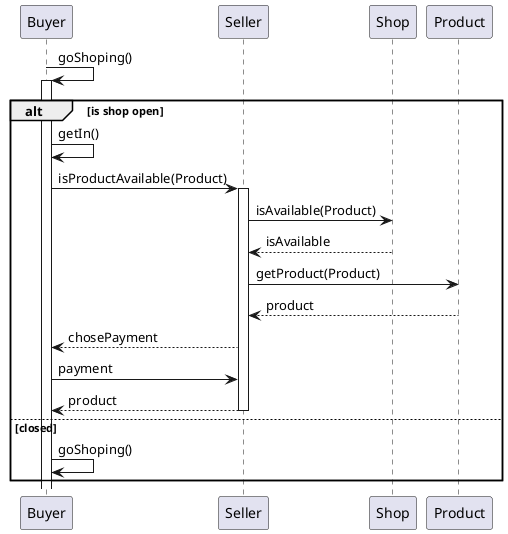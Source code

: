@startuml Shop Sequence Diagram
participant Buyer
participant Seller
participant Shop
participant Product

Buyer -> Buyer : goShoping()
activate Buyer

alt is shop open
Buyer -> Buyer : getIn()
Buyer -> Seller : isProductAvailable(Product)
activate Seller
Seller -> Shop : isAvailable(Product)
Shop --> Seller : isAvailable
Seller -> Product : getProduct(Product)
Product --> Seller : product
Seller --> Buyer : chosePayment
Buyer -> Seller : payment
Seller --> Buyer : product
deactivate Seller

else closed
Buyer -> Buyer : goShoping()
end
@enduml